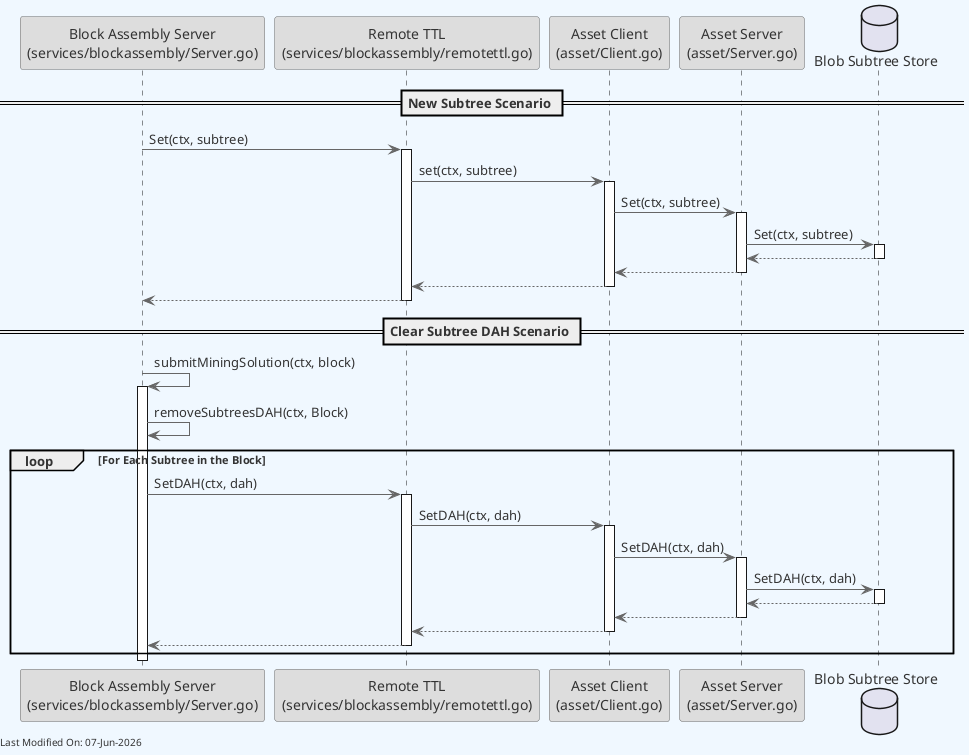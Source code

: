 @startuml
skinparam backgroundColor #F0F8FF
skinparam defaultFontColor #333333
skinparam arrowColor #666666

' Define borders for all elements
skinparam entity {
  BorderColor #666666
  BackgroundColor #DDDDDD
}

skinparam control {
  BorderColor #666666
  BackgroundColor #DDDDDD
}

skinparam participant {
  BorderColor #666666
  BackgroundColor #DDDDDD
}



participant "Block Assembly Server\n(services/blockassembly/Server.go)" as BlockAssemblyServer
participant "Remote TTL\n(services/blockassembly/remotettl.go)" as RemoteTTL
participant "Asset Client\n(asset/Client.go)" as AssetClient
participant "Asset Server\n(asset/Server.go)" as AssetServer
database "Blob Subtree Store" as BlobStore

== New Subtree Scenario ==
BlockAssemblyServer -> RemoteTTL : Set(ctx, subtree)
activate RemoteTTL
RemoteTTL -> AssetClient : set(ctx, subtree)
activate AssetClient
AssetClient -> AssetServer : Set(ctx, subtree)
activate AssetServer
AssetServer -> BlobStore : Set(ctx, subtree)
activate BlobStore
BlobStore --> AssetServer
deactivate BlobStore
AssetServer --> AssetClient
deactivate AssetServer
AssetClient --> RemoteTTL
deactivate AssetClient
RemoteTTL --> BlockAssemblyServer
deactivate RemoteTTL

== Clear Subtree DAH Scenario ==
BlockAssemblyServer -> BlockAssemblyServer : submitMiningSolution(ctx, block)
activate BlockAssemblyServer
BlockAssemblyServer -> BlockAssemblyServer : removeSubtreesDAH(ctx, Block)
loop For Each Subtree in the Block
    BlockAssemblyServer -> RemoteTTL : SetDAH(ctx, dah)
    activate RemoteTTL
    RemoteTTL -> AssetClient : SetDAH(ctx, dah)
    activate AssetClient
    AssetClient -> AssetServer : SetDAH(ctx, dah)
    activate AssetServer
    AssetServer -> BlobStore : SetDAH(ctx, dah)
    activate BlobStore
    BlobStore --> AssetServer
    deactivate BlobStore
    AssetServer --> AssetClient
    deactivate AssetServer
    AssetClient --> RemoteTTL
    deactivate AssetClient
    RemoteTTL --> BlockAssemblyServer
    deactivate RemoteTTL
end
deactivate BlockAssemblyServer

left footer Last Modified On: %date("dd-MMM-yyyy")

@enduml
